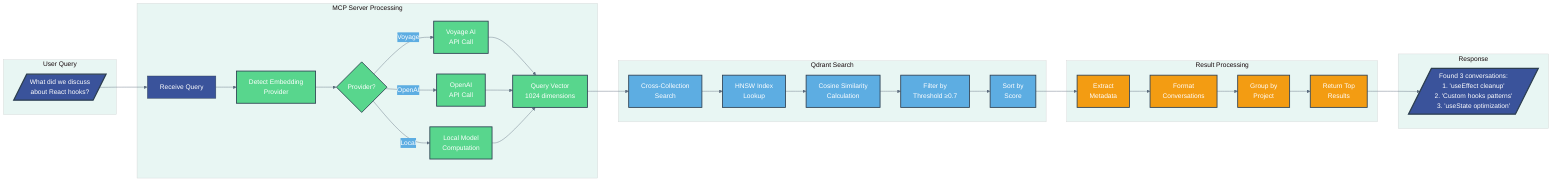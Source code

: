 %%{init: {'theme':'base', 'themeVariables': {'primaryColor':'#3A539B','primaryTextColor':'#fff','primaryBorderColor':'#2C3E50','lineColor':'#5D6D7E','secondaryColor':'#5DADE2','tertiaryColor':'#E8F6F3'}}}%%

flowchart LR
    subgraph "User Query"
        A[/"What did we discuss<br/>about React hooks?"/]
    end
    
    subgraph "MCP Server Processing"
        B[Receive Query]
        C[Detect Embedding<br/>Provider]
        D{Provider?}
        E[Voyage AI<br/>API Call]
        F[OpenAI<br/>API Call]
        G[Local Model<br/>Computation]
        H[Query Vector<br/>1024 dimensions]
    end
    
    subgraph "Qdrant Search"
        I[Cross-Collection<br/>Search]
        J[HNSW Index<br/>Lookup]
        K[Cosine Similarity<br/>Calculation]
        L[Filter by<br/>Threshold ≥0.7]
        M[Sort by<br/>Score]
    end
    
    subgraph "Result Processing"
        N[Extract<br/>Metadata]
        O[Format<br/>Conversations]
        P[Group by<br/>Project]
        Q[Return Top<br/>Results]
    end
    
    subgraph "Response"
        R[/"Found 3 conversations:<br/>1. 'useEffect cleanup'<br/>2. 'Custom hooks patterns'<br/>3. 'useState optimization'"/]
    end
    
    %% Flow
    A --> B
    B --> C
    C --> D
    D -->|"Voyage"| E
    D -->|"OpenAI"| F
    D -->|"Local"| G
    E --> H
    F --> H
    G --> H
    
    H --> I
    I --> J
    J --> K
    K --> L
    L --> M
    
    M --> N
    N --> O
    O --> P
    P --> Q
    
    Q --> R
    
    %% Styling
    classDef queryStyle fill:#3A539B,stroke:#2C3E50,stroke-width:3px,color:#fff
    classDef embeddingStyle fill:#58D68D,stroke:#2C3E50,stroke-width:2px,color:#fff
    classDef searchStyle fill:#5DADE2,stroke:#2C3E50,stroke-width:2px,color:#fff
    classDef resultStyle fill:#F39C12,stroke:#2C3E50,stroke-width:2px,color:#fff
    
    class A,R queryStyle
    class C,D,E,F,G,H embeddingStyle
    class I,J,K,L,M searchStyle
    class N,O,P,Q resultStyle